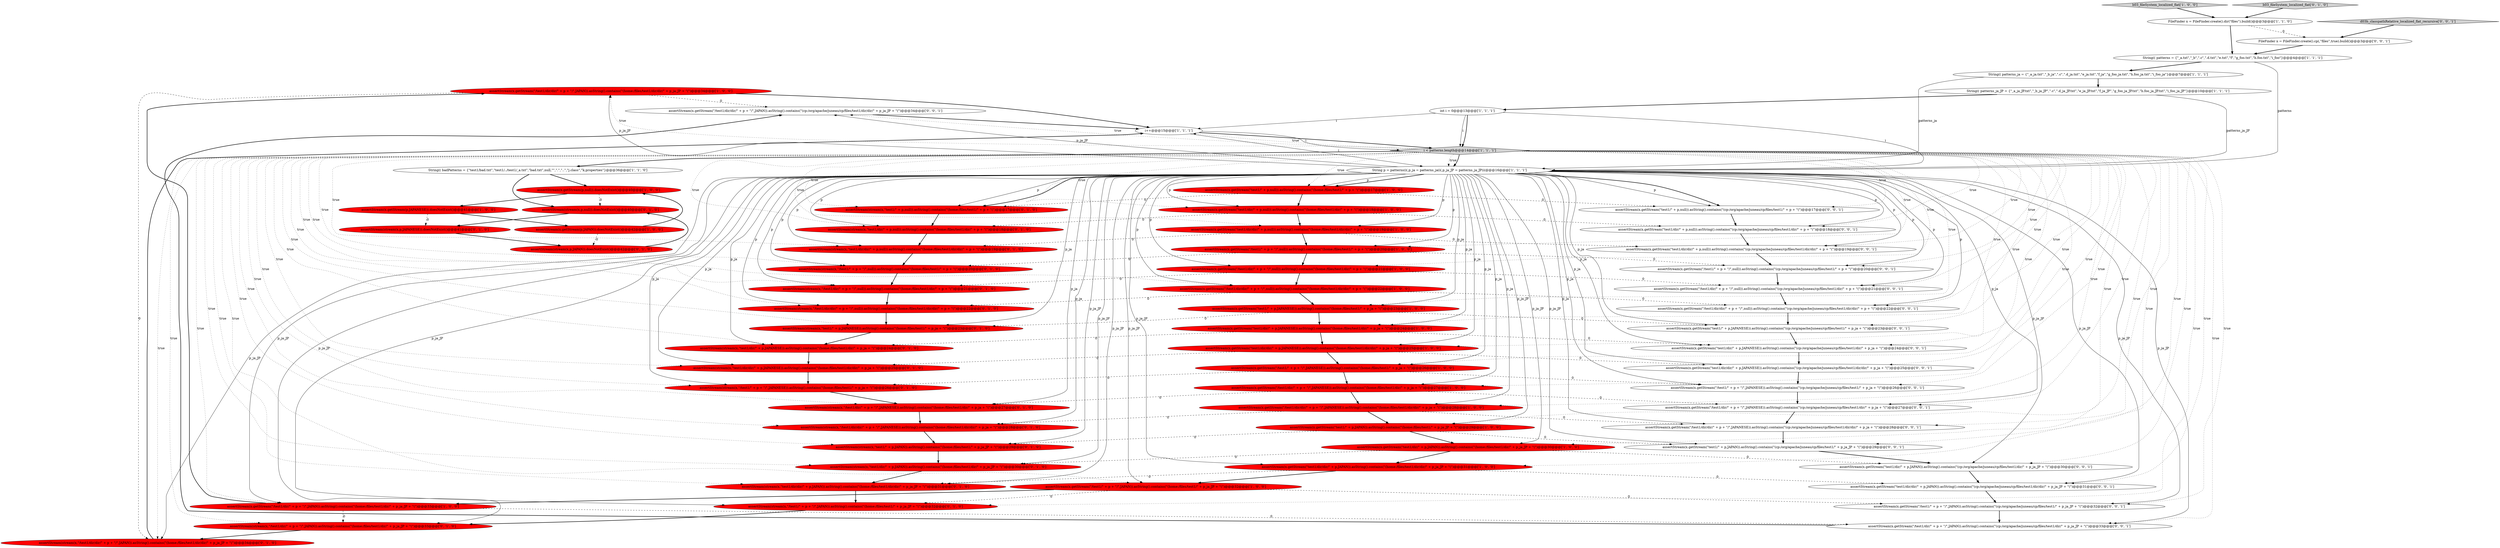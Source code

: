 digraph {
24 [style = filled, label = "assertStream(x.getStream(\"/test1/dir/dir/\" + p + \"/\",JAPAN)).asString().contains(\"(home:/files/test1/dir/dir/\" + p_ja_JP + \"(\")@@@34@@@['1', '0', '0']", fillcolor = red, shape = ellipse image = "AAA1AAABBB1BBB"];
10 [style = filled, label = "String(( patterns = {\"_a.txt\",\"_b\",\".c\",\".d.txt\",\"e.txt\",\"f\",\"g_foo.txt\",\"h.foo.txt\",\"i_foo\"}@@@4@@@['1', '1', '1']", fillcolor = white, shape = ellipse image = "AAA0AAABBB1BBB"];
32 [style = filled, label = "assertStream(stream(x,\"/test1/dir/\" + p + \"/\",JAPANESE)).asString().contains(\"(home:/files/test1/dir/\" + p_ja + \"(\")@@@27@@@['0', '1', '0']", fillcolor = red, shape = ellipse image = "AAA1AAABBB2BBB"];
42 [style = filled, label = "assertStream(stream(x,\"test1/dir/\" + p,null)).asString().contains(\"(home:/files/test1/dir/\" + p + \"(\")@@@18@@@['0', '1', '0']", fillcolor = red, shape = ellipse image = "AAA1AAABBB2BBB"];
60 [style = filled, label = "assertStream(x.getStream(\"/test1/dir/dir/\" + p + \"/\",JAPAN)).asString().contains(\"(cp:/org/apache/juneau/cp/files/test1/dir/dir/\" + p_ja_JP + \"(\")@@@34@@@['0', '0', '1']", fillcolor = white, shape = ellipse image = "AAA0AAABBB3BBB"];
40 [style = filled, label = "assertStream(stream(x,\"test1/\" + p,JAPAN)).asString().contains(\"(home:/files/test1/\" + p_ja_JP + \"(\")@@@29@@@['0', '1', '0']", fillcolor = red, shape = ellipse image = "AAA1AAABBB2BBB"];
65 [style = filled, label = "assertStream(x.getStream(\"test1/dir/\" + p,JAPAN)).asString().contains(\"(cp:/org/apache/juneau/cp/files/test1/dir/\" + p_ja_JP + \"(\")@@@30@@@['0', '0', '1']", fillcolor = white, shape = ellipse image = "AAA0AAABBB3BBB"];
66 [style = filled, label = "assertStream(x.getStream(\"test1/dir/dir/\" + p,JAPAN)).asString().contains(\"(cp:/org/apache/juneau/cp/files/test1/dir/dir/\" + p_ja_JP + \"(\")@@@31@@@['0', '0', '1']", fillcolor = white, shape = ellipse image = "AAA0AAABBB3BBB"];
57 [style = filled, label = "assertStream(x.getStream(\"test1/dir/dir/\" + p,JAPANESE)).asString().contains(\"(cp:/org/apache/juneau/cp/files/test1/dir/dir/\" + p_ja + \"(\")@@@25@@@['0', '0', '1']", fillcolor = white, shape = ellipse image = "AAA0AAABBB3BBB"];
11 [style = filled, label = "assertStream(x.getStream(\"test1/dir/dir/\" + p,JAPAN)).asString().contains(\"(home:/files/test1/dir/dir/\" + p_ja_JP + \"(\")@@@31@@@['1', '0', '0']", fillcolor = red, shape = ellipse image = "AAA1AAABBB1BBB"];
50 [style = filled, label = "assertStream(stream(x,\"test1/dir/\" + p,JAPANESE)).asString().contains(\"(home:/files/test1/dir/\" + p_ja + \"(\")@@@24@@@['0', '1', '0']", fillcolor = red, shape = ellipse image = "AAA1AAABBB2BBB"];
36 [style = filled, label = "assertStream(stream(x,\"/test1/dir/\" + p + \"/\",null)).asString().contains(\"(home:/files/test1/dir/\" + p + \"(\")@@@21@@@['0', '1', '0']", fillcolor = red, shape = ellipse image = "AAA1AAABBB2BBB"];
56 [style = filled, label = "assertStream(x.getStream(\"/test1/dir/dir/\" + p + \"/\",JAPANESE)).asString().contains(\"(cp:/org/apache/juneau/cp/files/test1/dir/dir/\" + p_ja + \"(\")@@@28@@@['0', '0', '1']", fillcolor = white, shape = ellipse image = "AAA0AAABBB3BBB"];
38 [style = filled, label = "assertStream(stream(x,\"/test1/dir/dir/\" + p + \"/\",null)).asString().contains(\"(home:/files/test1/dir/dir/\" + p + \"(\")@@@22@@@['0', '1', '0']", fillcolor = red, shape = ellipse image = "AAA1AAABBB2BBB"];
45 [style = filled, label = "assertStream(stream(x,p,JAPAN)).doesNotExist()@@@42@@@['0', '1', '0']", fillcolor = red, shape = ellipse image = "AAA1AAABBB2BBB"];
5 [style = filled, label = "String(( badPatterns = {\"test1/bad.txt\",\"test1/../test1/_a.txt\",\"bad.txt\",null,\"\",\".\",\"..\",\"j.class\",\"k.properties\"}@@@36@@@['1', '1', '0']", fillcolor = white, shape = ellipse image = "AAA0AAABBB1BBB"];
17 [style = filled, label = "assertStream(x.getStream(\"test1/dir/\" + p,null)).asString().contains(\"(home:/files/test1/dir/\" + p + \"(\")@@@18@@@['1', '0', '0']", fillcolor = red, shape = ellipse image = "AAA1AAABBB1BBB"];
15 [style = filled, label = "i < patterns.length@@@14@@@['1', '1', '1']", fillcolor = lightgray, shape = diamond image = "AAA0AAABBB1BBB"];
58 [style = filled, label = "assertStream(x.getStream(\"/test1/\" + p + \"/\",JAPAN)).asString().contains(\"(cp:/org/apache/juneau/cp/files/test1/\" + p_ja_JP + \"(\")@@@32@@@['0', '0', '1']", fillcolor = white, shape = ellipse image = "AAA0AAABBB3BBB"];
0 [style = filled, label = "assertStream(x.getStream(p,JAPAN)).doesNotExist()@@@42@@@['1', '0', '0']", fillcolor = red, shape = ellipse image = "AAA1AAABBB1BBB"];
1 [style = filled, label = "assertStream(x.getStream(\"/test1/dir/\" + p + \"/\",null)).asString().contains(\"(home:/files/test1/dir/\" + p + \"(\")@@@21@@@['1', '0', '0']", fillcolor = red, shape = ellipse image = "AAA1AAABBB1BBB"];
7 [style = filled, label = "String p = patterns(i(,p_ja = patterns_ja(i(,p_ja_JP = patterns_ja_JP(i(@@@16@@@['1', '1', '1']", fillcolor = white, shape = ellipse image = "AAA0AAABBB1BBB"];
13 [style = filled, label = "int i = 0@@@13@@@['1', '1', '1']", fillcolor = white, shape = ellipse image = "AAA0AAABBB1BBB"];
26 [style = filled, label = "assertStream(x.getStream(\"/test1/\" + p + \"/\",JAPANESE)).asString().contains(\"(home:/files/test1/\" + p_ja + \"(\")@@@26@@@['1', '0', '0']", fillcolor = red, shape = ellipse image = "AAA1AAABBB1BBB"];
37 [style = filled, label = "assertStream(stream(x,p,JAPANESE)).doesNotExist()@@@41@@@['0', '1', '0']", fillcolor = red, shape = ellipse image = "AAA1AAABBB2BBB"];
49 [style = filled, label = "assertStream(stream(x,\"/test1/\" + p + \"/\",JAPANESE)).asString().contains(\"(home:/files/test1/\" + p_ja + \"(\")@@@26@@@['0', '1', '0']", fillcolor = red, shape = ellipse image = "AAA1AAABBB2BBB"];
70 [style = filled, label = "assertStream(x.getStream(\"/test1/\" + p + \"/\",JAPANESE)).asString().contains(\"(cp:/org/apache/juneau/cp/files/test1/\" + p_ja + \"(\")@@@26@@@['0', '0', '1']", fillcolor = white, shape = ellipse image = "AAA0AAABBB3BBB"];
47 [style = filled, label = "assertStream(stream(x,\"/test1/dir/dir/\" + p + \"/\",JAPAN)).asString().contains(\"(home:/files/test1/dir/dir/\" + p_ja_JP + \"(\")@@@34@@@['0', '1', '0']", fillcolor = red, shape = ellipse image = "AAA1AAABBB2BBB"];
33 [style = filled, label = "assertStream(stream(x,\"test1/dir/dir/\" + p,JAPAN)).asString().contains(\"(home:/files/test1/dir/dir/\" + p_ja_JP + \"(\")@@@31@@@['0', '1', '0']", fillcolor = red, shape = ellipse image = "AAA1AAABBB2BBB"];
41 [style = filled, label = "assertStream(stream(x,\"test1/\" + p,JAPANESE)).asString().contains(\"(home:/files/test1/\" + p_ja + \"(\")@@@23@@@['0', '1', '0']", fillcolor = red, shape = ellipse image = "AAA1AAABBB2BBB"];
30 [style = filled, label = "assertStream(x.getStream(\"/test1/dir/\" + p + \"/\",JAPAN)).asString().contains(\"(home:/files/test1/dir/\" + p_ja_JP + \"(\")@@@33@@@['1', '0', '0']", fillcolor = red, shape = ellipse image = "AAA1AAABBB1BBB"];
25 [style = filled, label = "assertStream(x.getStream(\"test1/\" + p,JAPANESE)).asString().contains(\"(home:/files/test1/\" + p_ja + \"(\")@@@23@@@['1', '0', '0']", fillcolor = red, shape = ellipse image = "AAA1AAABBB1BBB"];
67 [style = filled, label = "assertStream(x.getStream(\"/test1/dir/\" + p + \"/\",null)).asString().contains(\"(cp:/org/apache/juneau/cp/files/test1/dir/\" + p + \"(\")@@@21@@@['0', '0', '1']", fillcolor = white, shape = ellipse image = "AAA0AAABBB3BBB"];
39 [style = filled, label = "assertStream(stream(x,\"test1/\" + p,null)).asString().contains(\"(home:/files/test1/\" + p + \"(\")@@@17@@@['0', '1', '0']", fillcolor = red, shape = ellipse image = "AAA1AAABBB2BBB"];
8 [style = filled, label = "assertStream(x.getStream(\"/test1/\" + p + \"/\",null)).asString().contains(\"(home:/files/test1/\" + p + \"(\")@@@20@@@['1', '0', '0']", fillcolor = red, shape = ellipse image = "AAA1AAABBB1BBB"];
34 [style = filled, label = "assertStream(stream(x,p,null)).doesNotExist()@@@40@@@['0', '1', '0']", fillcolor = red, shape = ellipse image = "AAA1AAABBB2BBB"];
43 [style = filled, label = "assertStream(stream(x,\"/test1/\" + p + \"/\",null)).asString().contains(\"(home:/files/test1/\" + p + \"(\")@@@20@@@['0', '1', '0']", fillcolor = red, shape = ellipse image = "AAA1AAABBB2BBB"];
27 [style = filled, label = "assertStream(x.getStream(\"/test1/\" + p + \"/\",JAPAN)).asString().contains(\"(home:/files/test1/\" + p_ja_JP + \"(\")@@@32@@@['1', '0', '0']", fillcolor = red, shape = ellipse image = "AAA1AAABBB1BBB"];
68 [style = filled, label = "assertStream(x.getStream(\"/test1/\" + p + \"/\",null)).asString().contains(\"(cp:/org/apache/juneau/cp/files/test1/\" + p + \"(\")@@@20@@@['0', '0', '1']", fillcolor = white, shape = ellipse image = "AAA0AAABBB3BBB"];
6 [style = filled, label = "assertStream(x.getStream(\"test1/dir/\" + p,JAPANESE)).asString().contains(\"(home:/files/test1/dir/\" + p_ja + \"(\")@@@24@@@['1', '0', '0']", fillcolor = red, shape = ellipse image = "AAA1AAABBB1BBB"];
69 [style = filled, label = "assertStream(x.getStream(\"/test1/dir/dir/\" + p + \"/\",null)).asString().contains(\"(cp:/org/apache/juneau/cp/files/test1/dir/dir/\" + p + \"(\")@@@22@@@['0', '0', '1']", fillcolor = white, shape = ellipse image = "AAA0AAABBB3BBB"];
12 [style = filled, label = "String(( patterns_ja_JP = {\"_a_ja_JP.txt\",\"_b_ja_JP\",\".c\",\".d_ja_JP.txt\",\"e_ja_JP.txt\",\"f_ja_JP\",\"g_foo_ja_JP.txt\",\"h.foo_ja_JP.txt\",\"i_foo_ja_JP\"}@@@10@@@['1', '1', '1']", fillcolor = white, shape = ellipse image = "AAA0AAABBB1BBB"];
48 [style = filled, label = "assertStream(stream(x,\"/test1/dir/\" + p + \"/\",JAPAN)).asString().contains(\"(home:/files/test1/dir/\" + p_ja_JP + \"(\")@@@33@@@['0', '1', '0']", fillcolor = red, shape = ellipse image = "AAA1AAABBB2BBB"];
23 [style = filled, label = "assertStream(x.getStream(\"test1/dir/\" + p,JAPAN)).asString().contains(\"(home:/files/test1/dir/\" + p_ja_JP + \"(\")@@@30@@@['1', '0', '0']", fillcolor = red, shape = ellipse image = "AAA1AAABBB1BBB"];
55 [style = filled, label = "assertStream(x.getStream(\"test1/dir/\" + p,JAPANESE)).asString().contains(\"(cp:/org/apache/juneau/cp/files/test1/dir/\" + p_ja + \"(\")@@@24@@@['0', '0', '1']", fillcolor = white, shape = ellipse image = "AAA0AAABBB3BBB"];
22 [style = filled, label = "String(( patterns_ja = {\"_a_ja.txt\",\"_b_ja\",\".c\",\".d_ja.txt\",\"e_ja.txt\",\"f_ja\",\"g_foo_ja.txt\",\"h.foo_ja.txt\",\"i_foo_ja\"}@@@7@@@['1', '1', '1']", fillcolor = white, shape = ellipse image = "AAA0AAABBB1BBB"];
9 [style = filled, label = "b03_fileSystem_localized_flat['1', '0', '0']", fillcolor = lightgray, shape = diamond image = "AAA0AAABBB1BBB"];
51 [style = filled, label = "b03_fileSystem_localized_flat['0', '1', '0']", fillcolor = lightgray, shape = diamond image = "AAA0AAABBB2BBB"];
14 [style = filled, label = "i++@@@15@@@['1', '1', '1']", fillcolor = white, shape = ellipse image = "AAA0AAABBB1BBB"];
59 [style = filled, label = "assertStream(x.getStream(\"/test1/dir/\" + p + \"/\",JAPAN)).asString().contains(\"(cp:/org/apache/juneau/cp/files/test1/dir/\" + p_ja_JP + \"(\")@@@33@@@['0', '0', '1']", fillcolor = white, shape = ellipse image = "AAA0AAABBB3BBB"];
20 [style = filled, label = "FileFinder x = FileFinder.create().dir(\"files\").build()@@@3@@@['1', '1', '0']", fillcolor = white, shape = ellipse image = "AAA0AAABBB1BBB"];
28 [style = filled, label = "assertStream(x.getStream(\"/test1/dir/\" + p + \"/\",JAPANESE)).asString().contains(\"(home:/files/test1/dir/\" + p_ja + \"(\")@@@27@@@['1', '0', '0']", fillcolor = red, shape = ellipse image = "AAA1AAABBB1BBB"];
4 [style = filled, label = "assertStream(x.getStream(\"test1/dir/dir/\" + p,null)).asString().contains(\"(home:/files/test1/dir/dir/\" + p + \"(\")@@@19@@@['1', '0', '0']", fillcolor = red, shape = ellipse image = "AAA1AAABBB1BBB"];
72 [style = filled, label = "assertStream(x.getStream(\"test1/dir/dir/\" + p,null)).asString().contains(\"(cp:/org/apache/juneau/cp/files/test1/dir/dir/\" + p + \"(\")@@@19@@@['0', '0', '1']", fillcolor = white, shape = ellipse image = "AAA0AAABBB3BBB"];
16 [style = filled, label = "assertStream(x.getStream(p,null)).doesNotExist()@@@40@@@['1', '0', '0']", fillcolor = red, shape = ellipse image = "AAA1AAABBB1BBB"];
61 [style = filled, label = "assertStream(x.getStream(\"test1/\" + p,null)).asString().contains(\"(cp:/org/apache/juneau/cp/files/test1/\" + p + \"(\")@@@17@@@['0', '0', '1']", fillcolor = white, shape = ellipse image = "AAA0AAABBB3BBB"];
31 [style = filled, label = "assertStream(stream(x,\"/test1/\" + p + \"/\",JAPAN)).asString().contains(\"(home:/files/test1/\" + p_ja_JP + \"(\")@@@32@@@['0', '1', '0']", fillcolor = red, shape = ellipse image = "AAA1AAABBB2BBB"];
54 [style = filled, label = "assertStream(x.getStream(\"test1/\" + p,JAPANESE)).asString().contains(\"(cp:/org/apache/juneau/cp/files/test1/\" + p_ja + \"(\")@@@23@@@['0', '0', '1']", fillcolor = white, shape = ellipse image = "AAA0AAABBB3BBB"];
3 [style = filled, label = "assertStream(x.getStream(\"test1/\" + p,null)).asString().contains(\"(home:/files/test1/\" + p + \"(\")@@@17@@@['1', '0', '0']", fillcolor = red, shape = ellipse image = "AAA1AAABBB1BBB"];
35 [style = filled, label = "assertStream(stream(x,\"test1/dir/\" + p,JAPAN)).asString().contains(\"(home:/files/test1/dir/\" + p_ja_JP + \"(\")@@@30@@@['0', '1', '0']", fillcolor = red, shape = ellipse image = "AAA1AAABBB2BBB"];
44 [style = filled, label = "assertStream(stream(x,\"/test1/dir/dir/\" + p + \"/\",JAPANESE)).asString().contains(\"(home:/files/test1/dir/dir/\" + p_ja + \"(\")@@@28@@@['0', '1', '0']", fillcolor = red, shape = ellipse image = "AAA1AAABBB2BBB"];
62 [style = filled, label = "assertStream(x.getStream(\"test1/dir/\" + p,null)).asString().contains(\"(cp:/org/apache/juneau/cp/files/test1/dir/\" + p + \"(\")@@@18@@@['0', '0', '1']", fillcolor = white, shape = ellipse image = "AAA0AAABBB3BBB"];
29 [style = filled, label = "assertStream(x.getStream(\"test1/dir/dir/\" + p,JAPANESE)).asString().contains(\"(home:/files/test1/dir/dir/\" + p_ja + \"(\")@@@25@@@['1', '0', '0']", fillcolor = red, shape = ellipse image = "AAA1AAABBB1BBB"];
71 [style = filled, label = "FileFinder x = FileFinder.create().cp(,\"files\",true).build()@@@3@@@['0', '0', '1']", fillcolor = white, shape = ellipse image = "AAA0AAABBB3BBB"];
63 [style = filled, label = "assertStream(x.getStream(\"/test1/dir/\" + p + \"/\",JAPANESE)).asString().contains(\"(cp:/org/apache/juneau/cp/files/test1/dir/\" + p_ja + \"(\")@@@27@@@['0', '0', '1']", fillcolor = white, shape = ellipse image = "AAA0AAABBB3BBB"];
18 [style = filled, label = "assertStream(x.getStream(\"test1/\" + p,JAPAN)).asString().contains(\"(home:/files/test1/\" + p_ja_JP + \"(\")@@@29@@@['1', '0', '0']", fillcolor = red, shape = ellipse image = "AAA1AAABBB1BBB"];
46 [style = filled, label = "assertStream(stream(x,\"test1/dir/dir/\" + p,null)).asString().contains(\"(home:/files/test1/dir/dir/\" + p + \"(\")@@@19@@@['0', '1', '0']", fillcolor = red, shape = ellipse image = "AAA1AAABBB2BBB"];
52 [style = filled, label = "assertStream(stream(x,\"test1/dir/dir/\" + p,JAPANESE)).asString().contains(\"(home:/files/test1/dir/dir/\" + p_ja + \"(\")@@@25@@@['0', '1', '0']", fillcolor = red, shape = ellipse image = "AAA1AAABBB2BBB"];
64 [style = filled, label = "d03b_classpathRelative_localized_flat_recursive['0', '0', '1']", fillcolor = lightgray, shape = diamond image = "AAA0AAABBB3BBB"];
21 [style = filled, label = "assertStream(x.getStream(\"/test1/dir/dir/\" + p + \"/\",JAPANESE)).asString().contains(\"(home:/files/test1/dir/dir/\" + p_ja + \"(\")@@@28@@@['1', '0', '0']", fillcolor = red, shape = ellipse image = "AAA1AAABBB1BBB"];
53 [style = filled, label = "assertStream(x.getStream(\"test1/\" + p,JAPAN)).asString().contains(\"(cp:/org/apache/juneau/cp/files/test1/\" + p_ja_JP + \"(\")@@@29@@@['0', '0', '1']", fillcolor = white, shape = ellipse image = "AAA0AAABBB3BBB"];
2 [style = filled, label = "assertStream(x.getStream(\"/test1/dir/dir/\" + p + \"/\",null)).asString().contains(\"(home:/files/test1/dir/dir/\" + p + \"(\")@@@22@@@['1', '0', '0']", fillcolor = red, shape = ellipse image = "AAA1AAABBB1BBB"];
19 [style = filled, label = "assertStream(x.getStream(p,JAPANESE)).doesNotExist()@@@41@@@['1', '0', '0']", fillcolor = red, shape = ellipse image = "AAA1AAABBB1BBB"];
54->55 [style = bold, label=""];
22->7 [style = solid, label="patterns_ja"];
14->7 [style = solid, label="i"];
11->33 [style = dashed, label="0"];
15->31 [style = dotted, label="true"];
15->68 [style = dotted, label="true"];
63->56 [style = bold, label=""];
7->60 [style = solid, label="p_ja_JP"];
7->63 [style = solid, label="p_ja"];
38->41 [style = bold, label=""];
7->17 [style = solid, label="p"];
15->33 [style = dotted, label="true"];
15->21 [style = dotted, label="true"];
25->6 [style = bold, label=""];
15->7 [style = dotted, label="true"];
7->24 [style = solid, label="p_ja_JP"];
26->49 [style = dashed, label="0"];
30->59 [style = dashed, label="0"];
21->18 [style = bold, label=""];
29->52 [style = dashed, label="0"];
6->29 [style = bold, label=""];
7->62 [style = solid, label="p"];
5->34 [style = bold, label=""];
67->69 [style = bold, label=""];
15->30 [style = dotted, label="true"];
7->67 [style = solid, label="p"];
8->1 [style = bold, label=""];
6->55 [style = dashed, label="0"];
7->54 [style = solid, label="p_ja"];
28->21 [style = bold, label=""];
55->57 [style = bold, label=""];
10->7 [style = solid, label="patterns"];
15->8 [style = dotted, label="true"];
53->65 [style = bold, label=""];
17->62 [style = dashed, label="0"];
20->71 [style = dashed, label="0"];
7->40 [style = solid, label="p_ja_JP"];
4->72 [style = dashed, label="0"];
7->29 [style = solid, label="p_ja"];
15->29 [style = dotted, label="true"];
15->53 [style = dotted, label="true"];
31->48 [style = bold, label=""];
15->43 [style = dotted, label="true"];
6->50 [style = dashed, label="0"];
28->63 [style = dashed, label="0"];
4->8 [style = bold, label=""];
58->59 [style = bold, label=""];
7->38 [style = solid, label="p"];
26->28 [style = bold, label=""];
7->43 [style = solid, label="p"];
24->47 [style = dashed, label="0"];
15->57 [style = dotted, label="true"];
7->68 [style = solid, label="p"];
2->25 [style = bold, label=""];
15->72 [style = dotted, label="true"];
56->53 [style = bold, label=""];
7->2 [style = solid, label="p"];
7->44 [style = solid, label="p_ja"];
15->66 [style = dotted, label="true"];
15->58 [style = dotted, label="true"];
15->26 [style = dotted, label="true"];
7->47 [style = solid, label="p_ja_JP"];
7->4 [style = solid, label="p"];
24->60 [style = dashed, label="0"];
15->63 [style = dotted, label="true"];
64->71 [style = bold, label=""];
42->46 [style = bold, label=""];
59->60 [style = bold, label=""];
7->52 [style = solid, label="p_ja"];
15->50 [style = dotted, label="true"];
18->53 [style = dashed, label="0"];
15->24 [style = dotted, label="true"];
7->8 [style = solid, label="p"];
27->30 [style = bold, label=""];
15->2 [style = dotted, label="true"];
15->18 [style = dotted, label="true"];
3->39 [style = dashed, label="0"];
15->40 [style = dotted, label="true"];
23->35 [style = dashed, label="0"];
15->52 [style = dotted, label="true"];
65->66 [style = bold, label=""];
15->69 [style = dotted, label="true"];
15->35 [style = dotted, label="true"];
7->23 [style = solid, label="p_ja_JP"];
15->14 [style = dotted, label="true"];
16->19 [style = bold, label=""];
7->39 [style = solid, label="p"];
8->43 [style = dashed, label="0"];
25->41 [style = dashed, label="0"];
15->27 [style = dotted, label="true"];
15->42 [style = dotted, label="true"];
29->26 [style = bold, label=""];
49->32 [style = bold, label=""];
7->30 [style = solid, label="p_ja_JP"];
15->3 [style = dotted, label="true"];
15->17 [style = dotted, label="true"];
16->34 [style = dashed, label="0"];
7->31 [style = solid, label="p_ja_JP"];
26->70 [style = dashed, label="0"];
15->41 [style = dotted, label="true"];
12->7 [style = solid, label="patterns_ja_JP"];
2->69 [style = dashed, label="0"];
13->15 [style = solid, label="i"];
7->66 [style = solid, label="p_ja_JP"];
71->10 [style = bold, label=""];
15->60 [style = dotted, label="true"];
14->15 [style = bold, label=""];
37->45 [style = bold, label=""];
13->14 [style = solid, label="i"];
13->15 [style = bold, label=""];
15->70 [style = dotted, label="true"];
7->46 [style = solid, label="p"];
15->59 [style = dotted, label="true"];
21->56 [style = dashed, label="0"];
39->42 [style = bold, label=""];
15->67 [style = dotted, label="true"];
41->50 [style = bold, label=""];
57->70 [style = bold, label=""];
1->67 [style = dashed, label="0"];
8->68 [style = dashed, label="0"];
46->43 [style = bold, label=""];
7->32 [style = solid, label="p_ja"];
7->61 [style = solid, label="p"];
18->40 [style = dashed, label="0"];
30->24 [style = bold, label=""];
0->16 [style = bold, label=""];
40->35 [style = bold, label=""];
15->47 [style = dotted, label="true"];
3->61 [style = dashed, label="0"];
18->23 [style = bold, label=""];
15->54 [style = dotted, label="true"];
15->44 [style = dotted, label="true"];
43->36 [style = bold, label=""];
13->7 [style = solid, label="i"];
7->48 [style = solid, label="p_ja_JP"];
9->20 [style = bold, label=""];
7->3 [style = solid, label="p"];
4->46 [style = dashed, label="0"];
7->21 [style = solid, label="p_ja"];
27->31 [style = dashed, label="0"];
17->42 [style = dashed, label="0"];
51->20 [style = bold, label=""];
19->0 [style = bold, label=""];
7->33 [style = solid, label="p_ja_JP"];
15->32 [style = dotted, label="true"];
66->58 [style = bold, label=""];
5->16 [style = bold, label=""];
15->28 [style = dotted, label="true"];
7->69 [style = solid, label="p"];
12->13 [style = bold, label=""];
60->14 [style = bold, label=""];
7->25 [style = solid, label="p_ja"];
7->42 [style = solid, label="p"];
7->1 [style = solid, label="p"];
15->48 [style = dotted, label="true"];
27->58 [style = dashed, label="0"];
7->39 [style = bold, label=""];
7->18 [style = solid, label="p_ja_JP"];
7->41 [style = solid, label="p_ja"];
15->11 [style = dotted, label="true"];
32->44 [style = bold, label=""];
3->17 [style = bold, label=""];
7->56 [style = solid, label="p_ja"];
1->2 [style = bold, label=""];
7->53 [style = solid, label="p_ja_JP"];
15->23 [style = dotted, label="true"];
23->11 [style = bold, label=""];
15->25 [style = dotted, label="true"];
15->65 [style = dotted, label="true"];
17->4 [style = bold, label=""];
61->62 [style = bold, label=""];
28->32 [style = dashed, label="0"];
15->61 [style = dotted, label="true"];
0->45 [style = dashed, label="0"];
7->35 [style = solid, label="p_ja_JP"];
7->26 [style = solid, label="p_ja"];
10->22 [style = bold, label=""];
7->72 [style = solid, label="p"];
29->57 [style = dashed, label="0"];
7->27 [style = solid, label="p_ja_JP"];
7->65 [style = solid, label="p_ja_JP"];
15->7 [style = bold, label=""];
68->67 [style = bold, label=""];
7->57 [style = solid, label="p_ja"];
21->44 [style = dashed, label="0"];
25->54 [style = dashed, label="0"];
52->49 [style = bold, label=""];
15->39 [style = dotted, label="true"];
7->55 [style = solid, label="p_ja"];
7->36 [style = solid, label="p"];
7->6 [style = solid, label="p_ja"];
69->54 [style = bold, label=""];
15->36 [style = dotted, label="true"];
35->33 [style = bold, label=""];
44->40 [style = bold, label=""];
70->63 [style = bold, label=""];
15->46 [style = dotted, label="true"];
2->38 [style = dashed, label="0"];
50->52 [style = bold, label=""];
7->11 [style = solid, label="p_ja_JP"];
7->3 [style = bold, label=""];
15->5 [style = bold, label=""];
15->4 [style = dotted, label="true"];
24->14 [style = bold, label=""];
20->10 [style = bold, label=""];
7->59 [style = solid, label="p_ja_JP"];
23->65 [style = dashed, label="0"];
1->36 [style = dashed, label="0"];
34->37 [style = bold, label=""];
15->62 [style = dotted, label="true"];
48->47 [style = bold, label=""];
22->12 [style = bold, label=""];
7->28 [style = solid, label="p_ja"];
15->1 [style = dotted, label="true"];
15->6 [style = dotted, label="true"];
30->48 [style = dashed, label="0"];
62->72 [style = bold, label=""];
33->31 [style = bold, label=""];
7->50 [style = solid, label="p_ja"];
15->38 [style = dotted, label="true"];
7->70 [style = solid, label="p_ja"];
7->49 [style = solid, label="p_ja"];
15->49 [style = dotted, label="true"];
7->61 [style = bold, label=""];
36->38 [style = bold, label=""];
14->15 [style = solid, label="i"];
7->58 [style = solid, label="p_ja_JP"];
15->55 [style = dotted, label="true"];
11->66 [style = dashed, label="0"];
72->68 [style = bold, label=""];
47->14 [style = bold, label=""];
19->37 [style = dashed, label="0"];
45->34 [style = bold, label=""];
11->27 [style = bold, label=""];
15->56 [style = dotted, label="true"];
}
